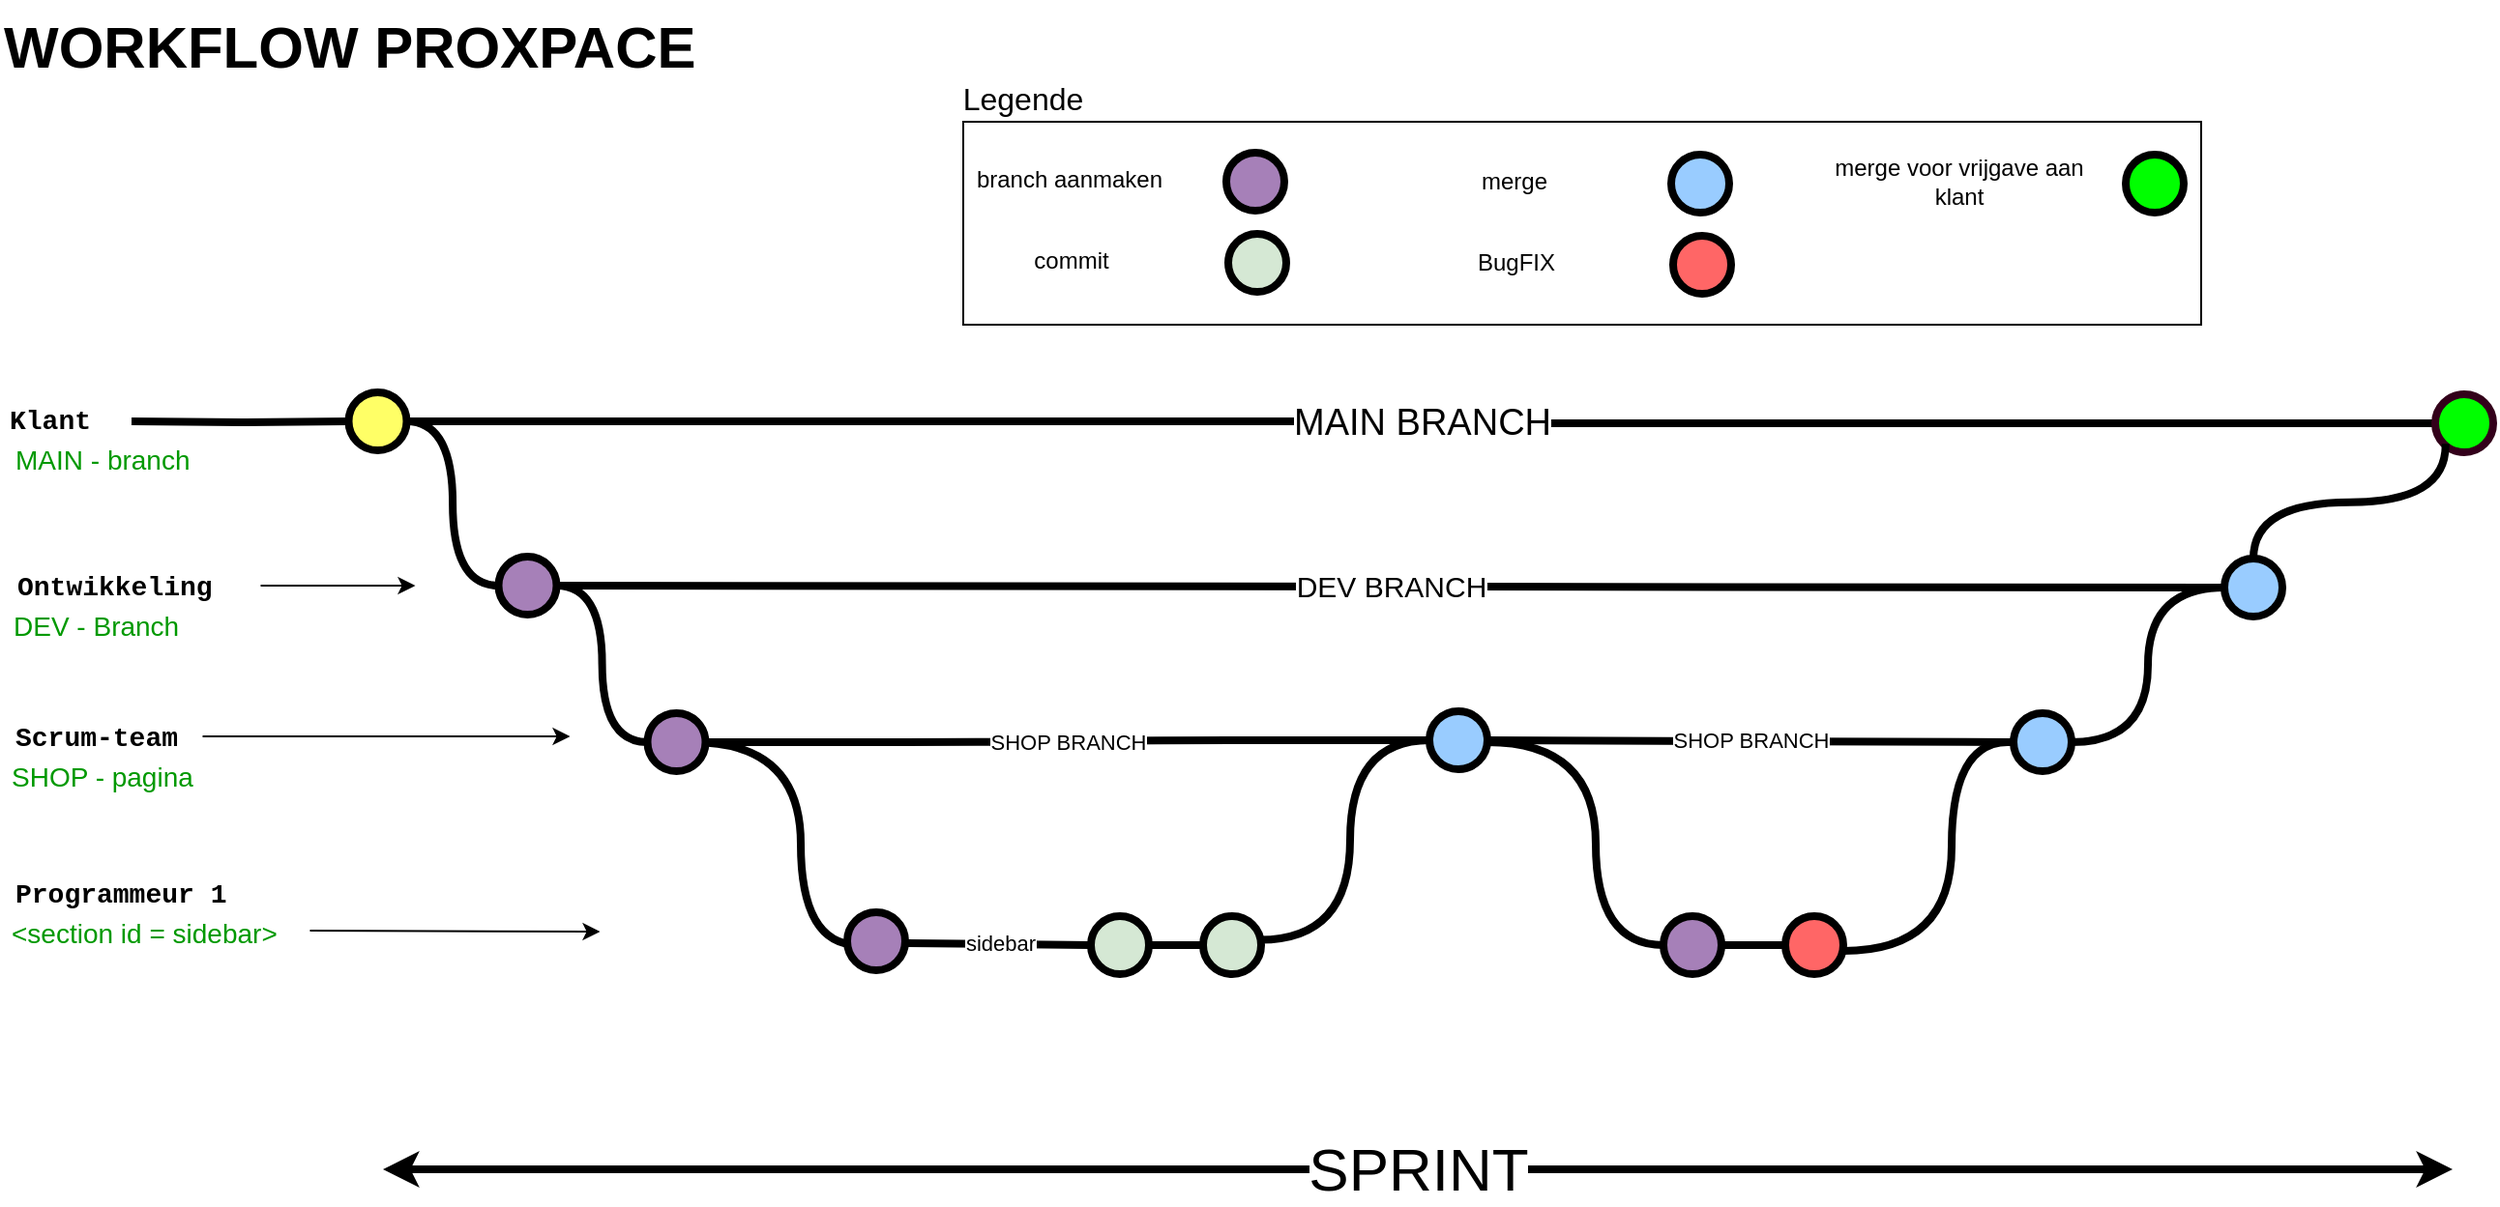 <mxfile version="16.5.3" type="github">
  <diagram id="yPxyJZ8AM_hMuL3Unpa9" name="complex gitflow">
    <mxGraphModel dx="1422" dy="794" grid="1" gridSize="10" guides="1" tooltips="1" connect="1" arrows="1" fold="1" page="1" pageScale="1" pageWidth="1100" pageHeight="850" math="0" shadow="0">
      <root>
        <mxCell id="0" />
        <mxCell id="1" parent="0" />
        <mxCell id="uWUnNED6HEl2aK5fdaIb-8" value="MAIN BRANCH" style="edgeStyle=orthogonalEdgeStyle;rounded=0;html=1;jettySize=auto;orthogonalLoop=1;plain-blue;endArrow=none;endFill=0;strokeWidth=4;strokeColor=#000000;entryX=0;entryY=0.5;entryDx=0;entryDy=0;entryPerimeter=0;horizontal=1;fontSize=19;" parent="1" source="uWUnNED6HEl2aK5fdaIb-10" target="uWUnNED6HEl2aK5fdaIb-109" edge="1">
          <mxGeometry x="292.25" y="278" as="geometry">
            <mxPoint x="452.25" y="278" as="targetPoint" />
          </mxGeometry>
        </mxCell>
        <mxCell id="uWUnNED6HEl2aK5fdaIb-9" style="edgeStyle=orthogonalEdgeStyle;curved=1;rounded=0;html=1;exitX=1;exitY=0.5;exitPerimeter=0;entryX=0;entryY=0.5;entryPerimeter=0;endArrow=none;endFill=0;jettySize=auto;orthogonalLoop=1;strokeWidth=4;fontSize=15;" parent="1" source="uWUnNED6HEl2aK5fdaIb-10" target="uWUnNED6HEl2aK5fdaIb-15" edge="1">
          <mxGeometry relative="1" as="geometry" />
        </mxCell>
        <mxCell id="uWUnNED6HEl2aK5fdaIb-10" value="" style="verticalLabelPosition=bottom;verticalAlign=top;html=1;strokeWidth=4;shape=mxgraph.flowchart.on-page_reference;plain-blue;gradientColor=none;fillColor=#FFFF66;strokeColor=#000000;" parent="1" vertex="1">
          <mxGeometry x="262.25" y="263" width="30" height="30" as="geometry" />
        </mxCell>
        <mxCell id="uWUnNED6HEl2aK5fdaIb-109" value="" style="verticalLabelPosition=bottom;verticalAlign=top;html=1;strokeWidth=4;shape=mxgraph.flowchart.on-page_reference;plain-blue;gradientColor=none;strokeColor=#33001A;fillColor=#00FF00;" parent="1" vertex="1">
          <mxGeometry x="1341" y="264" width="30" height="30" as="geometry" />
        </mxCell>
        <mxCell id="uWUnNED6HEl2aK5fdaIb-12" value="" style="edgeStyle=orthogonalEdgeStyle;rounded=0;html=1;jettySize=auto;orthogonalLoop=1;strokeWidth=4;endArrow=none;endFill=0;" parent="1" target="uWUnNED6HEl2aK5fdaIb-10" edge="1">
          <mxGeometry x="192.25" y="278" as="geometry">
            <mxPoint x="150" y="278" as="sourcePoint" />
          </mxGeometry>
        </mxCell>
        <mxCell id="uWUnNED6HEl2aK5fdaIb-13" value="Klant" style="text;html=1;strokeColor=none;fillColor=none;align=center;verticalAlign=middle;whiteSpace=wrap;overflow=hidden;fontSize=14;fontStyle=1;fontFamily=Courier New;" parent="1" vertex="1">
          <mxGeometry x="83" y="257" width="50" height="42" as="geometry" />
        </mxCell>
        <mxCell id="uWUnNED6HEl2aK5fdaIb-14" value="DEV BRANCH" style="edgeStyle=orthogonalEdgeStyle;curved=1;rounded=0;html=1;exitX=1;exitY=0.5;exitPerimeter=0;endArrow=none;endFill=0;jettySize=auto;orthogonalLoop=1;strokeWidth=4;fontSize=15;" parent="1" source="uWUnNED6HEl2aK5fdaIb-15" target="uWUnNED6HEl2aK5fdaIb-106" edge="1">
          <mxGeometry relative="1" as="geometry">
            <mxPoint x="660" y="363" as="targetPoint" />
          </mxGeometry>
        </mxCell>
        <mxCell id="uWUnNED6HEl2aK5fdaIb-15" value="" style="verticalLabelPosition=bottom;verticalAlign=top;html=1;strokeWidth=4;shape=mxgraph.flowchart.on-page_reference;plain-purple;gradientColor=none;strokeColor=#000000;fillColor=#A680B8;" parent="1" vertex="1">
          <mxGeometry x="339.75" y="348" width="30" height="30" as="geometry" />
        </mxCell>
        <mxCell id="uWUnNED6HEl2aK5fdaIb-20" value="Ontwikkeling" style="text;html=1;strokeColor=none;fillColor=none;align=left;verticalAlign=middle;whiteSpace=wrap;overflow=hidden;fontSize=14;fontStyle=1;fontFamily=Courier New;" parent="1" vertex="1">
          <mxGeometry x="88.75" y="353" width="240" height="20" as="geometry" />
        </mxCell>
        <mxCell id="uWUnNED6HEl2aK5fdaIb-75" style="edgeStyle=orthogonalEdgeStyle;rounded=0;orthogonalLoop=1;jettySize=auto;html=1;entryX=1;entryY=0.5;entryDx=0;entryDy=0;entryPerimeter=0;endArrow=none;endFill=0;strokeWidth=4;curved=1;" parent="1" source="uWUnNED6HEl2aK5fdaIb-69" target="uWUnNED6HEl2aK5fdaIb-15" edge="1">
          <mxGeometry relative="1" as="geometry" />
        </mxCell>
        <mxCell id="uWUnNED6HEl2aK5fdaIb-94" style="edgeStyle=orthogonalEdgeStyle;curved=1;rounded=0;orthogonalLoop=1;jettySize=auto;html=1;entryX=0;entryY=0.5;entryDx=0;entryDy=0;entryPerimeter=0;endArrow=none;endFill=0;strokeWidth=4;fontFamily=Courier New;fontColor=#009900;" parent="1" edge="1">
          <mxGeometry relative="1" as="geometry">
            <mxPoint x="440" y="444" as="sourcePoint" />
            <mxPoint x="526" y="549" as="targetPoint" />
            <Array as="points">
              <mxPoint x="496" y="444" />
              <mxPoint x="496" y="549" />
            </Array>
          </mxGeometry>
        </mxCell>
        <mxCell id="uWUnNED6HEl2aK5fdaIb-69" value="" style="verticalLabelPosition=bottom;verticalAlign=top;html=1;strokeWidth=4;shape=mxgraph.flowchart.on-page_reference;plain-purple;gradientColor=none;strokeColor=#000000;fillColor=#A680B8;" parent="1" vertex="1">
          <mxGeometry x="416.75" y="429" width="30" height="30" as="geometry" />
        </mxCell>
        <mxCell id="uWUnNED6HEl2aK5fdaIb-78" value="SHOP BRANCH" style="edgeStyle=orthogonalEdgeStyle;curved=1;rounded=0;orthogonalLoop=1;jettySize=auto;html=1;endArrow=none;endFill=0;strokeWidth=4;exitX=1;exitY=0.5;exitDx=0;exitDy=0;exitPerimeter=0;" parent="1" source="uWUnNED6HEl2aK5fdaIb-69" target="uWUnNED6HEl2aK5fdaIb-77" edge="1">
          <mxGeometry relative="1" as="geometry">
            <mxPoint x="504" y="444.034" as="sourcePoint" />
          </mxGeometry>
        </mxCell>
        <mxCell id="uWUnNED6HEl2aK5fdaIb-77" value="" style="verticalLabelPosition=bottom;verticalAlign=top;html=1;strokeWidth=4;shape=mxgraph.flowchart.on-page_reference;plain-purple;gradientColor=none;strokeColor=#000000;fillColor=#99CCFF;" parent="1" vertex="1">
          <mxGeometry x="821" y="428" width="30" height="30" as="geometry" />
        </mxCell>
        <mxCell id="uWUnNED6HEl2aK5fdaIb-108" style="edgeStyle=orthogonalEdgeStyle;curved=1;rounded=0;orthogonalLoop=1;jettySize=auto;html=1;entryX=0;entryY=0.5;entryDx=0;entryDy=0;entryPerimeter=0;endArrow=none;endFill=0;strokeWidth=4;fontFamily=Courier New;fontColor=#009900;" parent="1" source="uWUnNED6HEl2aK5fdaIb-95" target="uWUnNED6HEl2aK5fdaIb-106" edge="1">
          <mxGeometry relative="1" as="geometry" />
        </mxCell>
        <mxCell id="uWUnNED6HEl2aK5fdaIb-95" value="" style="verticalLabelPosition=bottom;verticalAlign=top;html=1;strokeWidth=4;shape=mxgraph.flowchart.on-page_reference;plain-purple;gradientColor=none;strokeColor=#000000;fillColor=#99CCFF;" parent="1" vertex="1">
          <mxGeometry x="1123" y="429" width="30" height="30" as="geometry" />
        </mxCell>
        <mxCell id="uWUnNED6HEl2aK5fdaIb-76" value="Scrum-team" style="text;html=1;strokeColor=none;fillColor=none;align=left;verticalAlign=middle;whiteSpace=wrap;overflow=hidden;fontSize=14;fontStyle=1;fontFamily=Courier New;" parent="1" vertex="1">
          <mxGeometry x="87.75" y="431" width="91" height="20" as="geometry" />
        </mxCell>
        <mxCell id="uWUnNED6HEl2aK5fdaIb-81" value="" style="edgeStyle=orthogonalEdgeStyle;rounded=0;orthogonalLoop=1;jettySize=auto;html=1;endArrow=none;endFill=0;strokeWidth=4;" parent="1" source="uWUnNED6HEl2aK5fdaIb-82" target="uWUnNED6HEl2aK5fdaIb-84" edge="1">
          <mxGeometry relative="1" as="geometry" />
        </mxCell>
        <mxCell id="uWUnNED6HEl2aK5fdaIb-82" value="" style="verticalLabelPosition=bottom;verticalAlign=top;html=1;strokeWidth=4;shape=mxgraph.flowchart.on-page_reference;plain-purple;gradientColor=none;strokeColor=#000000;fillColor=#D5E8D4;" parent="1" vertex="1">
          <mxGeometry x="646" y="534" width="30" height="30" as="geometry" />
        </mxCell>
        <mxCell id="uWUnNED6HEl2aK5fdaIb-84" value="" style="verticalLabelPosition=bottom;verticalAlign=top;html=1;strokeWidth=4;shape=mxgraph.flowchart.on-page_reference;plain-purple;gradientColor=none;strokeColor=#000000;fillColor=#D5E8D4;" parent="1" vertex="1">
          <mxGeometry x="704" y="534" width="30" height="30" as="geometry" />
        </mxCell>
        <mxCell id="uWUnNED6HEl2aK5fdaIb-86" value="Programmeur 1" style="text;html=1;strokeColor=none;fillColor=none;align=left;verticalAlign=middle;whiteSpace=wrap;overflow=hidden;fontSize=14;fontStyle=1;fontFamily=Courier New;" parent="1" vertex="1">
          <mxGeometry x="87.5" y="512" width="240" height="20" as="geometry" />
        </mxCell>
        <mxCell id="uWUnNED6HEl2aK5fdaIb-87" value="SHOP - pagina" style="text;html=1;strokeColor=none;fillColor=none;align=left;verticalAlign=middle;whiteSpace=wrap;overflow=hidden;fontSize=14;fontStyle=0;fontColor=#009900;" parent="1" vertex="1">
          <mxGeometry x="85.75" y="451" width="240" height="20" as="geometry" />
        </mxCell>
        <mxCell id="uWUnNED6HEl2aK5fdaIb-88" value="&amp;lt;section id = sidebar&amp;gt;" style="text;html=1;strokeColor=none;fillColor=none;align=left;verticalAlign=middle;whiteSpace=wrap;overflow=hidden;fontSize=14;fontStyle=0;fontColor=#009900;" parent="1" vertex="1">
          <mxGeometry x="85.75" y="532" width="240" height="20" as="geometry" />
        </mxCell>
        <mxCell id="uWUnNED6HEl2aK5fdaIb-89" value="DEV - Branch" style="text;html=1;strokeColor=none;fillColor=none;align=left;verticalAlign=middle;whiteSpace=wrap;overflow=hidden;fontSize=14;fontStyle=0;fontColor=#009900;" parent="1" vertex="1">
          <mxGeometry x="86.75" y="373" width="240" height="20" as="geometry" />
        </mxCell>
        <mxCell id="uWUnNED6HEl2aK5fdaIb-90" value="MAIN - branch" style="text;html=1;strokeColor=none;fillColor=none;align=left;verticalAlign=middle;whiteSpace=wrap;overflow=hidden;fontSize=14;fontStyle=0;fontColor=#009900;" parent="1" vertex="1">
          <mxGeometry x="88.25" y="287" width="146.75" height="20" as="geometry" />
        </mxCell>
        <mxCell id="uWUnNED6HEl2aK5fdaIb-91" value="" style="endArrow=classic;html=1;strokeWidth=1;fontFamily=Courier New;fontColor=#009900;" parent="1" edge="1">
          <mxGeometry width="50" height="50" relative="1" as="geometry">
            <mxPoint x="242.25" y="541.5" as="sourcePoint" />
            <mxPoint x="392.25" y="542" as="targetPoint" />
          </mxGeometry>
        </mxCell>
        <mxCell id="uWUnNED6HEl2aK5fdaIb-92" value="" style="endArrow=classic;html=1;strokeWidth=1;fontFamily=Courier New;fontColor=#009900;" parent="1" edge="1">
          <mxGeometry width="50" height="50" relative="1" as="geometry">
            <mxPoint x="186.75" y="441" as="sourcePoint" />
            <mxPoint x="376.75" y="441" as="targetPoint" />
          </mxGeometry>
        </mxCell>
        <mxCell id="uWUnNED6HEl2aK5fdaIb-93" value="" style="endArrow=classic;html=1;strokeWidth=1;fontFamily=Courier New;fontColor=#009900;" parent="1" edge="1">
          <mxGeometry width="50" height="50" relative="1" as="geometry">
            <mxPoint x="216.75" y="363" as="sourcePoint" />
            <mxPoint x="296.75" y="363" as="targetPoint" />
          </mxGeometry>
        </mxCell>
        <mxCell id="uWUnNED6HEl2aK5fdaIb-106" value="" style="verticalLabelPosition=bottom;verticalAlign=top;html=1;strokeWidth=4;shape=mxgraph.flowchart.on-page_reference;plain-purple;gradientColor=none;strokeColor=#000000;fillColor=#99CCFF;" parent="1" vertex="1">
          <mxGeometry x="1232" y="349" width="30" height="30" as="geometry" />
        </mxCell>
        <UserObject label="WORKFLOW PROXPACE" link="https://nvie.com/posts/a-successful-git-branching-model/" id="9hBKPDzoitwpIBdzFDQ7-2">
          <mxCell style="text;whiteSpace=wrap;html=1;fontStyle=1;fontSize=30;" parent="1" vertex="1">
            <mxGeometry x="82.25" y="60" width="417.75" height="60" as="geometry" />
          </mxCell>
        </UserObject>
        <mxCell id="X48jXK2OqSXae1P5K1Ud-12" style="edgeStyle=orthogonalEdgeStyle;curved=1;rounded=0;orthogonalLoop=1;jettySize=auto;html=1;endArrow=none;endFill=0;strokeWidth=4;fontFamily=Courier New;fontColor=#009900;exitX=0.5;exitY=0;exitDx=0;exitDy=0;exitPerimeter=0;entryX=0.145;entryY=0.855;entryDx=0;entryDy=0;entryPerimeter=0;" parent="1" source="uWUnNED6HEl2aK5fdaIb-106" edge="1">
          <mxGeometry relative="1" as="geometry">
            <mxPoint x="1262" y="354" as="sourcePoint" />
            <mxPoint x="1346.35" y="289.65" as="targetPoint" />
          </mxGeometry>
        </mxCell>
        <mxCell id="X48jXK2OqSXae1P5K1Ud-31" style="edgeStyle=orthogonalEdgeStyle;curved=1;rounded=0;orthogonalLoop=1;jettySize=auto;html=1;endArrow=none;endFill=0;strokeWidth=4;fontFamily=Courier New;fontColor=#009900;entryX=0;entryY=0.5;entryDx=0;entryDy=0;entryPerimeter=0;exitX=0.981;exitY=0.41;exitDx=0;exitDy=0;exitPerimeter=0;" parent="1" source="uWUnNED6HEl2aK5fdaIb-84" target="uWUnNED6HEl2aK5fdaIb-77" edge="1">
          <mxGeometry relative="1" as="geometry">
            <mxPoint x="684" y="551.97" as="sourcePoint" />
            <mxPoint x="764" y="446.97" as="targetPoint" />
            <Array as="points">
              <mxPoint x="780" y="546" />
              <mxPoint x="780" y="443" />
            </Array>
          </mxGeometry>
        </mxCell>
        <mxCell id="X48jXK2OqSXae1P5K1Ud-39" value="" style="verticalLabelPosition=bottom;verticalAlign=top;html=1;strokeWidth=4;shape=mxgraph.flowchart.on-page_reference;plain-purple;gradientColor=none;strokeColor=#000000;fillColor=#A680B8;" parent="1" vertex="1">
          <mxGeometry x="942" y="534" width="30" height="30" as="geometry" />
        </mxCell>
        <mxCell id="X48jXK2OqSXae1P5K1Ud-41" style="edgeStyle=orthogonalEdgeStyle;curved=1;rounded=0;orthogonalLoop=1;jettySize=auto;html=1;entryX=0;entryY=0.5;entryDx=0;entryDy=0;entryPerimeter=0;endArrow=none;endFill=0;strokeWidth=4;fontFamily=Courier New;fontColor=#009900;" parent="1" target="X48jXK2OqSXae1P5K1Ud-39" edge="1">
          <mxGeometry relative="1" as="geometry">
            <mxPoint x="851" y="444" as="sourcePoint" />
            <Array as="points">
              <mxPoint x="907" y="444" />
              <mxPoint x="907" y="549" />
            </Array>
          </mxGeometry>
        </mxCell>
        <mxCell id="X48jXK2OqSXae1P5K1Ud-42" style="edgeStyle=orthogonalEdgeStyle;curved=1;rounded=0;orthogonalLoop=1;jettySize=auto;html=1;endArrow=none;endFill=0;strokeWidth=4;fontFamily=Courier New;fontColor=#009900;" parent="1" source="X48jXK2OqSXae1P5K1Ud-64" edge="1">
          <mxGeometry relative="1" as="geometry">
            <mxPoint x="1041" y="551.97" as="sourcePoint" />
            <mxPoint x="1120" y="444" as="targetPoint" />
            <Array as="points">
              <mxPoint x="1091" y="552" />
              <mxPoint x="1091" y="444" />
            </Array>
          </mxGeometry>
        </mxCell>
        <mxCell id="X48jXK2OqSXae1P5K1Ud-44" value="SHOP BRANCH" style="endArrow=none;html=1;rounded=0;exitX=1;exitY=0.5;exitDx=0;exitDy=0;exitPerimeter=0;entryX=0;entryY=0.5;entryDx=0;entryDy=0;entryPerimeter=0;strokeWidth=4;" parent="1" source="uWUnNED6HEl2aK5fdaIb-77" target="uWUnNED6HEl2aK5fdaIb-95" edge="1">
          <mxGeometry width="50" height="50" relative="1" as="geometry">
            <mxPoint x="820" y="443" as="sourcePoint" />
            <mxPoint x="1090" y="444" as="targetPoint" />
          </mxGeometry>
        </mxCell>
        <mxCell id="X48jXK2OqSXae1P5K1Ud-47" value="" style="verticalLabelPosition=bottom;verticalAlign=top;html=1;strokeWidth=4;shape=mxgraph.flowchart.on-page_reference;plain-purple;gradientColor=none;strokeColor=#000000;fillColor=#A680B8;" parent="1" vertex="1">
          <mxGeometry x="520" y="532" width="30" height="30" as="geometry" />
        </mxCell>
        <mxCell id="X48jXK2OqSXae1P5K1Ud-48" value="sidebar" style="edgeStyle=orthogonalEdgeStyle;rounded=0;orthogonalLoop=1;jettySize=auto;html=1;endArrow=none;endFill=0;strokeWidth=4;entryX=0;entryY=0.5;entryDx=0;entryDy=0;entryPerimeter=0;" parent="1" target="uWUnNED6HEl2aK5fdaIb-82" edge="1">
          <mxGeometry relative="1" as="geometry">
            <mxPoint x="551" y="548" as="sourcePoint" />
            <mxPoint x="585" y="548" as="targetPoint" />
          </mxGeometry>
        </mxCell>
        <mxCell id="X48jXK2OqSXae1P5K1Ud-51" value="" style="verticalLabelPosition=bottom;verticalAlign=top;html=1;strokeWidth=4;shape=mxgraph.flowchart.on-page_reference;plain-purple;gradientColor=none;strokeColor=#000000;fillColor=#A680B8;" parent="1" vertex="1">
          <mxGeometry x="716" y="139" width="30" height="30" as="geometry" />
        </mxCell>
        <mxCell id="X48jXK2OqSXae1P5K1Ud-54" value="branch aanmaken" style="text;html=1;strokeColor=none;fillColor=none;align=center;verticalAlign=middle;whiteSpace=wrap;rounded=0;" parent="1" vertex="1">
          <mxGeometry x="560" y="138" width="150" height="30" as="geometry" />
        </mxCell>
        <mxCell id="X48jXK2OqSXae1P5K1Ud-56" value="" style="verticalLabelPosition=bottom;verticalAlign=top;html=1;strokeWidth=4;shape=mxgraph.flowchart.on-page_reference;plain-purple;gradientColor=none;strokeColor=#000000;fillColor=#D5E8D4;" parent="1" vertex="1">
          <mxGeometry x="717" y="181" width="30" height="30" as="geometry" />
        </mxCell>
        <mxCell id="X48jXK2OqSXae1P5K1Ud-57" value="commit" style="text;html=1;strokeColor=none;fillColor=none;align=center;verticalAlign=middle;whiteSpace=wrap;rounded=0;" parent="1" vertex="1">
          <mxGeometry x="561" y="180" width="150" height="30" as="geometry" />
        </mxCell>
        <mxCell id="X48jXK2OqSXae1P5K1Ud-58" value="" style="verticalLabelPosition=bottom;verticalAlign=top;html=1;strokeWidth=4;shape=mxgraph.flowchart.on-page_reference;plain-purple;gradientColor=none;strokeColor=#000000;fillColor=#99CCFF;" parent="1" vertex="1">
          <mxGeometry x="946" y="140" width="30" height="30" as="geometry" />
        </mxCell>
        <mxCell id="X48jXK2OqSXae1P5K1Ud-59" value="merge" style="text;html=1;strokeColor=none;fillColor=none;align=center;verticalAlign=middle;whiteSpace=wrap;rounded=0;" parent="1" vertex="1">
          <mxGeometry x="790" y="139" width="150" height="30" as="geometry" />
        </mxCell>
        <mxCell id="X48jXK2OqSXae1P5K1Ud-60" value="" style="verticalLabelPosition=bottom;verticalAlign=top;html=1;strokeWidth=4;shape=mxgraph.flowchart.on-page_reference;plain-purple;gradientColor=none;strokeColor=#000000;fillColor=#FF6666;" parent="1" vertex="1">
          <mxGeometry x="947" y="182" width="30" height="30" as="geometry" />
        </mxCell>
        <mxCell id="X48jXK2OqSXae1P5K1Ud-61" value="BugFIX" style="text;html=1;strokeColor=none;fillColor=none;align=center;verticalAlign=middle;whiteSpace=wrap;rounded=0;" parent="1" vertex="1">
          <mxGeometry x="791" y="181" width="150" height="30" as="geometry" />
        </mxCell>
        <mxCell id="X48jXK2OqSXae1P5K1Ud-63" value="SPRINT" style="endArrow=classic;startArrow=classic;html=1;rounded=0;fontSize=31;strokeWidth=4;" parent="1" edge="1">
          <mxGeometry width="50" height="50" relative="1" as="geometry">
            <mxPoint x="280" y="665" as="sourcePoint" />
            <mxPoint x="1350" y="665" as="targetPoint" />
          </mxGeometry>
        </mxCell>
        <mxCell id="X48jXK2OqSXae1P5K1Ud-64" value="" style="verticalLabelPosition=bottom;verticalAlign=top;html=1;strokeWidth=4;shape=mxgraph.flowchart.on-page_reference;plain-purple;gradientColor=none;strokeColor=#000000;fillColor=#FF6666;" parent="1" vertex="1">
          <mxGeometry x="1005" y="534" width="30" height="30" as="geometry" />
        </mxCell>
        <mxCell id="X48jXK2OqSXae1P5K1Ud-65" value="" style="edgeStyle=orthogonalEdgeStyle;rounded=0;orthogonalLoop=1;jettySize=auto;html=1;endArrow=none;endFill=0;strokeWidth=4;entryX=0;entryY=0.5;entryDx=0;entryDy=0;entryPerimeter=0;exitX=1;exitY=0.5;exitDx=0;exitDy=0;exitPerimeter=0;" parent="1" source="X48jXK2OqSXae1P5K1Ud-39" target="X48jXK2OqSXae1P5K1Ud-64" edge="1">
          <mxGeometry relative="1" as="geometry">
            <mxPoint x="954" y="551" as="sourcePoint" />
            <mxPoint x="1000" y="551" as="targetPoint" />
          </mxGeometry>
        </mxCell>
        <mxCell id="X48jXK2OqSXae1P5K1Ud-66" value="" style="verticalLabelPosition=bottom;verticalAlign=top;html=1;strokeWidth=4;shape=mxgraph.flowchart.on-page_reference;plain-purple;gradientColor=none;strokeColor=#000000;fillColor=#00FF00;" parent="1" vertex="1">
          <mxGeometry x="1181" y="140" width="30" height="30" as="geometry" />
        </mxCell>
        <mxCell id="X48jXK2OqSXae1P5K1Ud-67" value="merge voor vrijgave aan klant" style="text;html=1;strokeColor=none;fillColor=none;align=center;verticalAlign=middle;whiteSpace=wrap;rounded=0;" parent="1" vertex="1">
          <mxGeometry x="1020" y="139" width="150" height="30" as="geometry" />
        </mxCell>
        <mxCell id="GdLhHQulMfgvE9_8xJH6-1" value="" style="rounded=0;whiteSpace=wrap;html=1;fontSize=31;fillColor=none;" vertex="1" parent="1">
          <mxGeometry x="580" y="123" width="640" height="105" as="geometry" />
        </mxCell>
        <mxCell id="GdLhHQulMfgvE9_8xJH6-3" value="Legende" style="text;html=1;strokeColor=none;fillColor=none;align=center;verticalAlign=middle;whiteSpace=wrap;rounded=0;fontSize=16;" vertex="1" parent="1">
          <mxGeometry x="581" y="96" width="60" height="30" as="geometry" />
        </mxCell>
      </root>
    </mxGraphModel>
  </diagram>
</mxfile>
